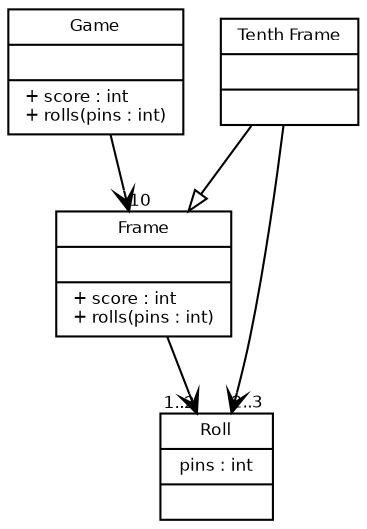  digraph G {
 	fontname = "Bitstream Vera Sans"
    fontsize = 8

    node [
    	fontname = "Bitstream Vera Sans"
        fontsize = 8
        shape = "record"
    ]

    edge [
    	fontname = "Bitstream Vera Sans"
        fontsize = 8
    ]

 	Game [
    	label = "{Game||+ score : int\l+ rolls(pins : int)}"
    ]

    Frame [
    	label = "{Frame||+ score : int\l+ rolls(pins : int)}"
    ]

	Roll [
    	label = "{Roll|pins : int|}"
    ]

    Tenth_Frame [
    	label = "{Tenth Frame||}"
    ]

    Tenth_Frame -> Frame [
    	arrowhead = "empty"
    ]

    Game -> Frame [
    	arrowhead = "open"
    	headlabel = "10"
    ]

    Frame -> Roll [
		arrowhead = "open"
    	headlabel = "1..2"
    ]

    Tenth_Frame -> Roll [
		arrowhead = "open"
    	headlabel = "2..3	 	"
    ]
    

 }